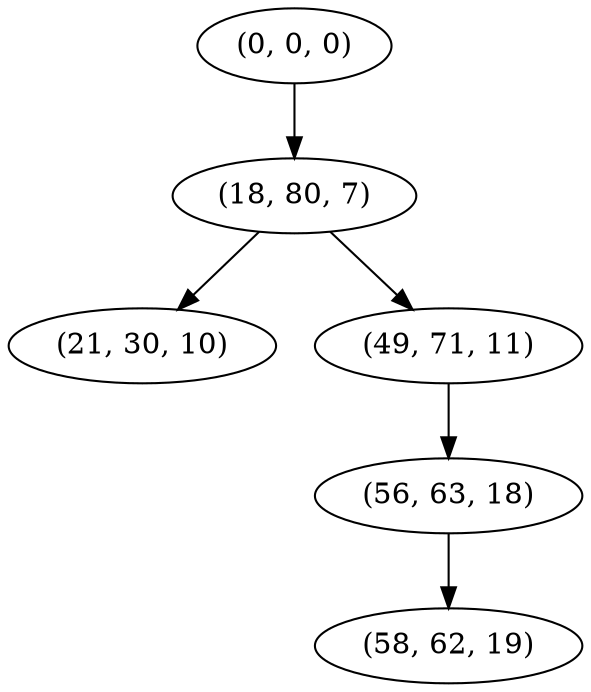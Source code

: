 digraph tree {
    "(0, 0, 0)";
    "(18, 80, 7)";
    "(21, 30, 10)";
    "(49, 71, 11)";
    "(56, 63, 18)";
    "(58, 62, 19)";
    "(0, 0, 0)" -> "(18, 80, 7)";
    "(18, 80, 7)" -> "(21, 30, 10)";
    "(18, 80, 7)" -> "(49, 71, 11)";
    "(49, 71, 11)" -> "(56, 63, 18)";
    "(56, 63, 18)" -> "(58, 62, 19)";
}
